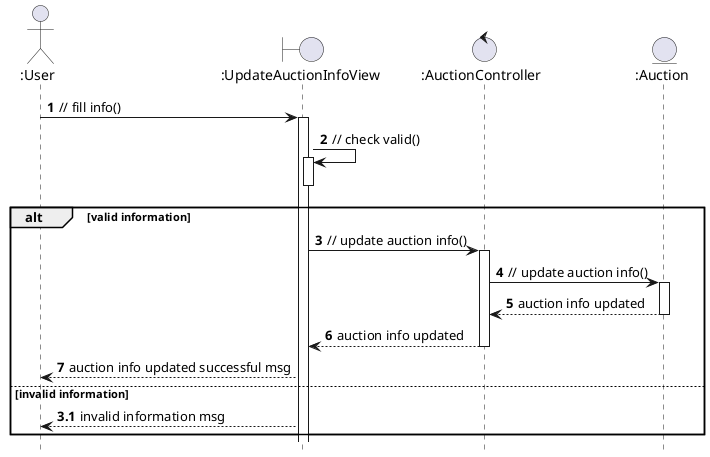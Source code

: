 @startuml Register Account
hide footbox
actor ":User" as User
boundary ":UpdateAuctionInfoView" as RegisterBoundary
control ":AuctionController" as AccountController
entity ":Auction" as AccountEntity

autonumber
User -> RegisterBoundary: // fill info()
activate RegisterBoundary

RegisterBoundary -> RegisterBoundary: // check valid()
activate RegisterBoundary
deactivate RegisterBoundary

alt valid information

    RegisterBoundary -> AccountController: // update auction info()
    activate AccountController
    AccountController -> AccountEntity: // update auction info()
    activate AccountEntity

    AccountEntity --> AccountController --: auction info updated
    AccountController --> RegisterBoundary --: auction info updated
    RegisterBoundary --> User: auction info updated successful msg
    
else invalid information
    
    autonumber 3.1
    RegisterBoundary --> User: invalid information msg

end
@enduml